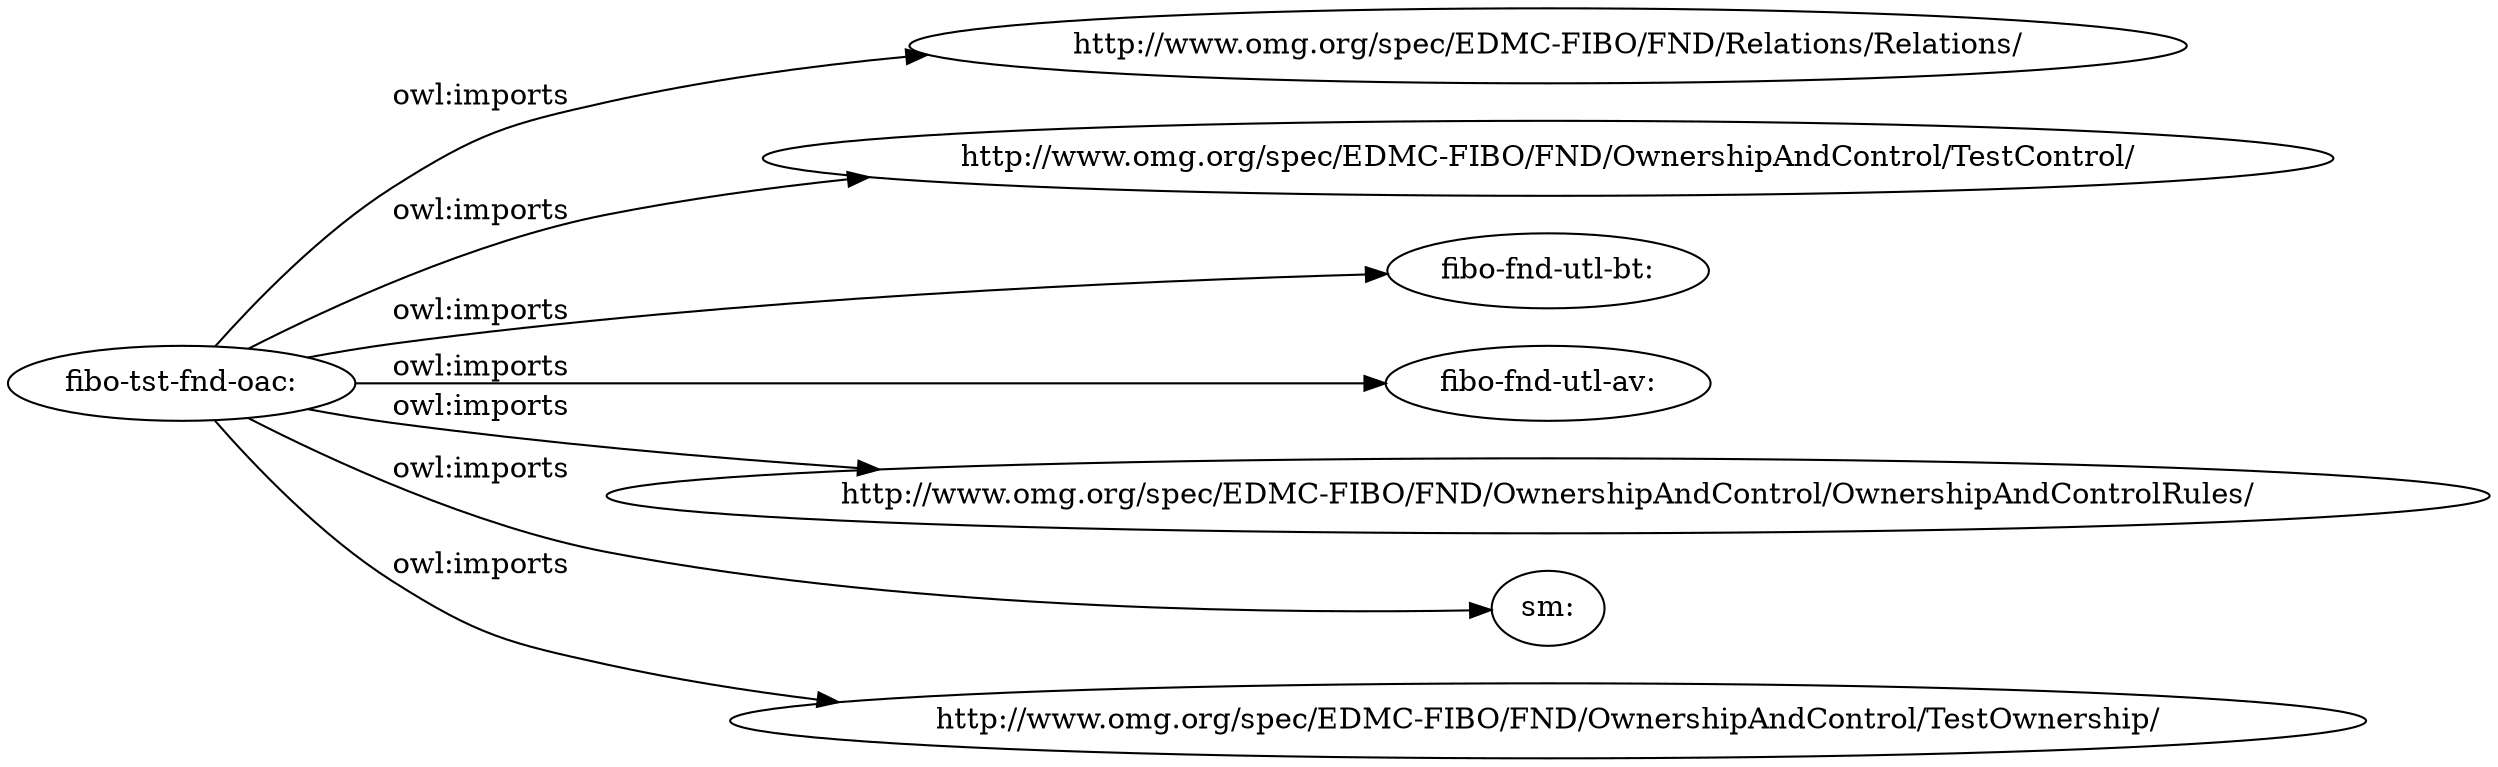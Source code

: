 digraph ar2dtool_diagram { 
rankdir=LR;
size="1501"
	"fibo-tst-fnd-oac:" -> "http://www.omg.org/spec/EDMC-FIBO/FND/Relations/Relations/" [ label = "owl:imports" ];
	"fibo-tst-fnd-oac:" -> "http://www.omg.org/spec/EDMC-FIBO/FND/OwnershipAndControl/TestControl/" [ label = "owl:imports" ];
	"fibo-tst-fnd-oac:" -> "fibo-fnd-utl-bt:" [ label = "owl:imports" ];
	"fibo-tst-fnd-oac:" -> "fibo-fnd-utl-av:" [ label = "owl:imports" ];
	"fibo-tst-fnd-oac:" -> "http://www.omg.org/spec/EDMC-FIBO/FND/OwnershipAndControl/OwnershipAndControlRules/" [ label = "owl:imports" ];
	"fibo-tst-fnd-oac:" -> "sm:" [ label = "owl:imports" ];
	"fibo-tst-fnd-oac:" -> "http://www.omg.org/spec/EDMC-FIBO/FND/OwnershipAndControl/TestOwnership/" [ label = "owl:imports" ];

}
